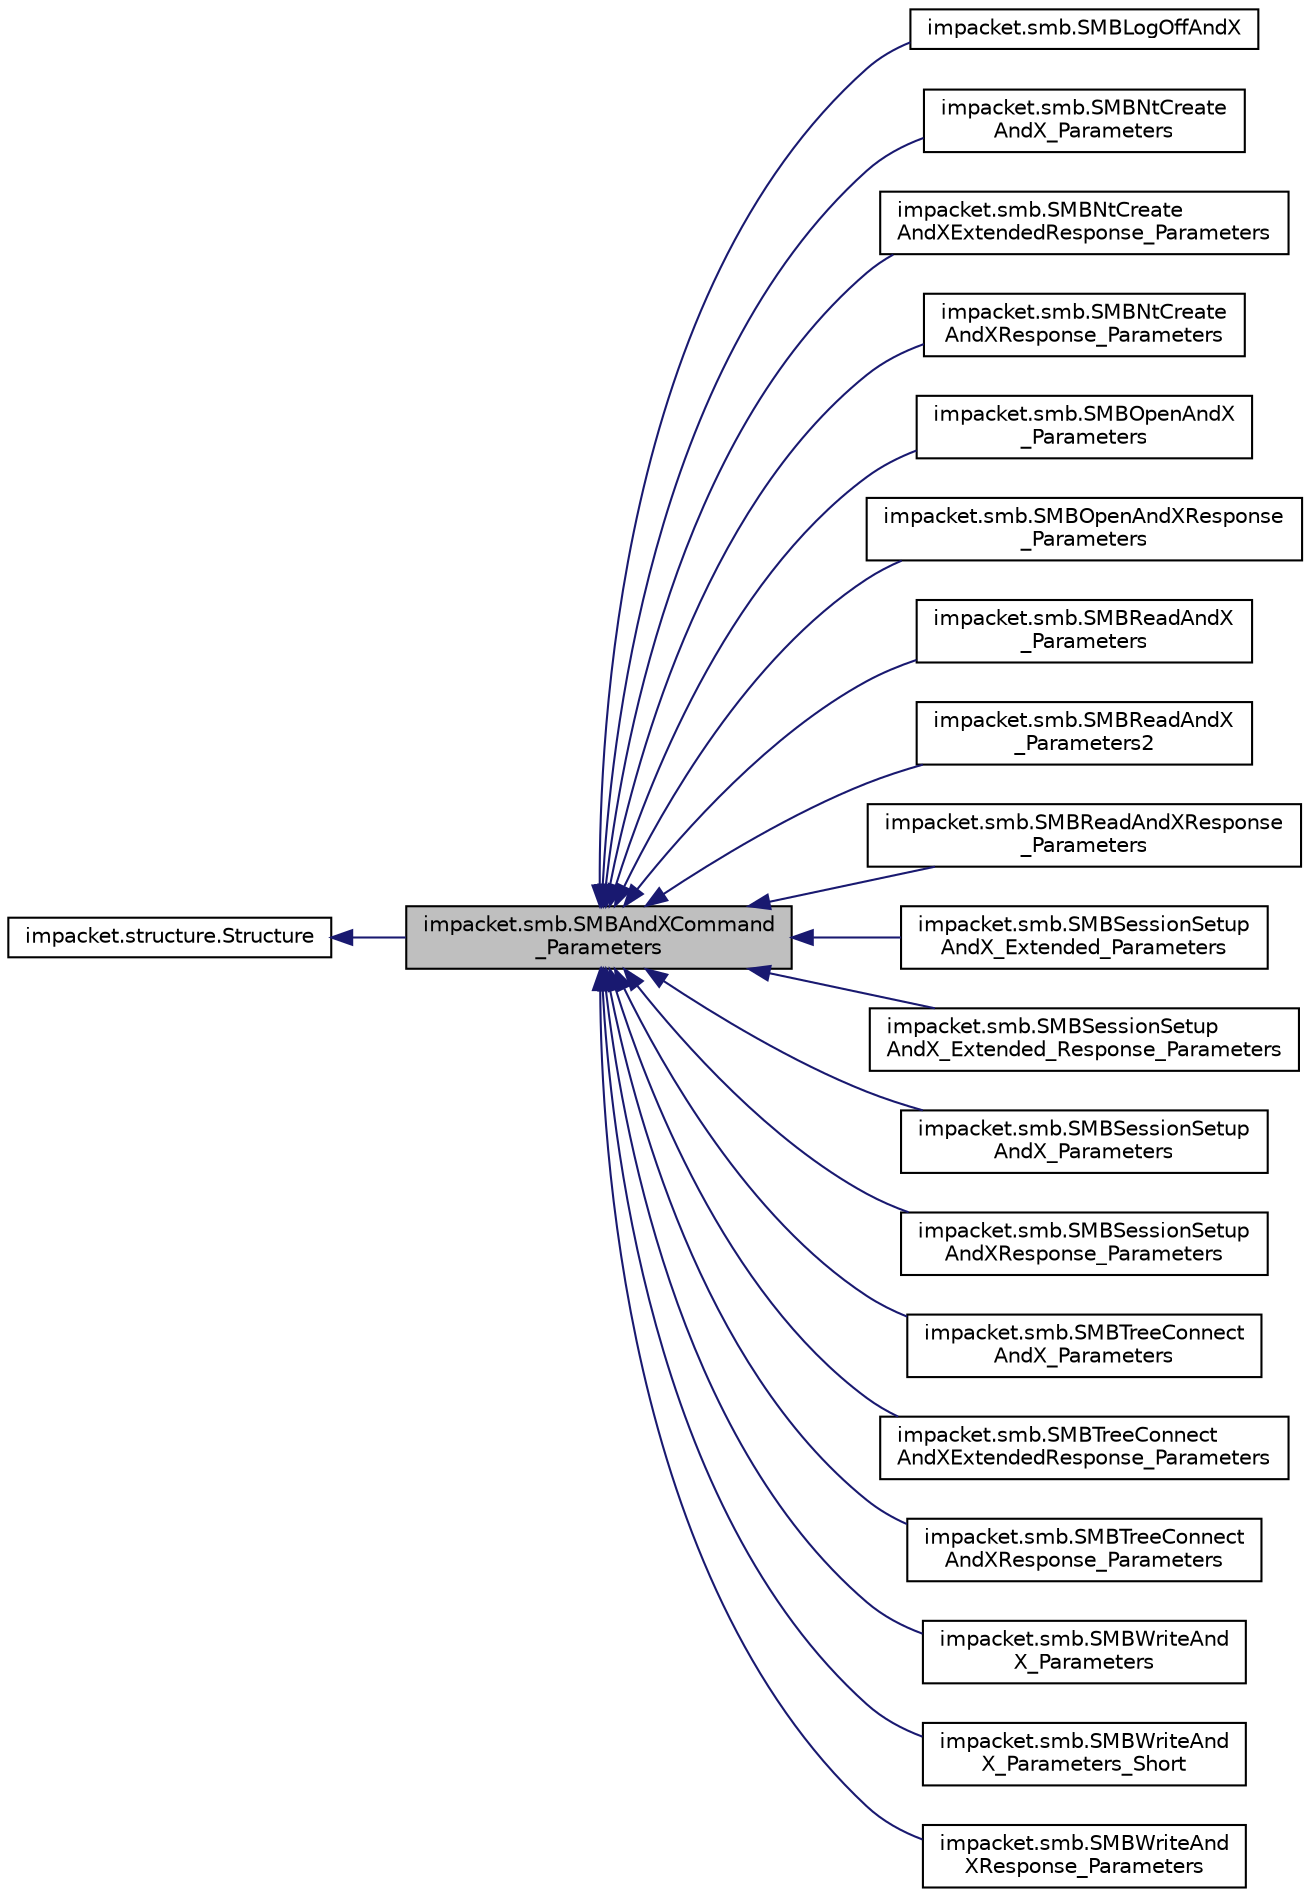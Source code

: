 digraph "impacket.smb.SMBAndXCommand_Parameters"
{
  edge [fontname="Helvetica",fontsize="10",labelfontname="Helvetica",labelfontsize="10"];
  node [fontname="Helvetica",fontsize="10",shape=record];
  rankdir="LR";
  Node0 [label="impacket.smb.SMBAndXCommand\l_Parameters",height=0.2,width=0.4,color="black", fillcolor="grey75", style="filled", fontcolor="black"];
  Node1 -> Node0 [dir="back",color="midnightblue",fontsize="10",style="solid",fontname="Helvetica"];
  Node1 [label="impacket.structure.Structure",height=0.2,width=0.4,color="black", fillcolor="white", style="filled",URL="$classimpacket_1_1structure_1_1_structure.html"];
  Node0 -> Node2 [dir="back",color="midnightblue",fontsize="10",style="solid",fontname="Helvetica"];
  Node2 [label="impacket.smb.SMBLogOffAndX",height=0.2,width=0.4,color="black", fillcolor="white", style="filled",URL="$classimpacket_1_1smb_1_1_s_m_b_log_off_and_x.html"];
  Node0 -> Node3 [dir="back",color="midnightblue",fontsize="10",style="solid",fontname="Helvetica"];
  Node3 [label="impacket.smb.SMBNtCreate\lAndX_Parameters",height=0.2,width=0.4,color="black", fillcolor="white", style="filled",URL="$classimpacket_1_1smb_1_1_s_m_b_nt_create_and_x___parameters.html"];
  Node0 -> Node4 [dir="back",color="midnightblue",fontsize="10",style="solid",fontname="Helvetica"];
  Node4 [label="impacket.smb.SMBNtCreate\lAndXExtendedResponse_Parameters",height=0.2,width=0.4,color="black", fillcolor="white", style="filled",URL="$classimpacket_1_1smb_1_1_s_m_b_nt_create_and_x_extended_response___parameters.html"];
  Node0 -> Node5 [dir="back",color="midnightblue",fontsize="10",style="solid",fontname="Helvetica"];
  Node5 [label="impacket.smb.SMBNtCreate\lAndXResponse_Parameters",height=0.2,width=0.4,color="black", fillcolor="white", style="filled",URL="$classimpacket_1_1smb_1_1_s_m_b_nt_create_and_x_response___parameters.html"];
  Node0 -> Node6 [dir="back",color="midnightblue",fontsize="10",style="solid",fontname="Helvetica"];
  Node6 [label="impacket.smb.SMBOpenAndX\l_Parameters",height=0.2,width=0.4,color="black", fillcolor="white", style="filled",URL="$classimpacket_1_1smb_1_1_s_m_b_open_and_x___parameters.html"];
  Node0 -> Node7 [dir="back",color="midnightblue",fontsize="10",style="solid",fontname="Helvetica"];
  Node7 [label="impacket.smb.SMBOpenAndXResponse\l_Parameters",height=0.2,width=0.4,color="black", fillcolor="white", style="filled",URL="$classimpacket_1_1smb_1_1_s_m_b_open_and_x_response___parameters.html"];
  Node0 -> Node8 [dir="back",color="midnightblue",fontsize="10",style="solid",fontname="Helvetica"];
  Node8 [label="impacket.smb.SMBReadAndX\l_Parameters",height=0.2,width=0.4,color="black", fillcolor="white", style="filled",URL="$classimpacket_1_1smb_1_1_s_m_b_read_and_x___parameters.html"];
  Node0 -> Node9 [dir="back",color="midnightblue",fontsize="10",style="solid",fontname="Helvetica"];
  Node9 [label="impacket.smb.SMBReadAndX\l_Parameters2",height=0.2,width=0.4,color="black", fillcolor="white", style="filled",URL="$classimpacket_1_1smb_1_1_s_m_b_read_and_x___parameters2.html"];
  Node0 -> Node10 [dir="back",color="midnightblue",fontsize="10",style="solid",fontname="Helvetica"];
  Node10 [label="impacket.smb.SMBReadAndXResponse\l_Parameters",height=0.2,width=0.4,color="black", fillcolor="white", style="filled",URL="$classimpacket_1_1smb_1_1_s_m_b_read_and_x_response___parameters.html"];
  Node0 -> Node11 [dir="back",color="midnightblue",fontsize="10",style="solid",fontname="Helvetica"];
  Node11 [label="impacket.smb.SMBSessionSetup\lAndX_Extended_Parameters",height=0.2,width=0.4,color="black", fillcolor="white", style="filled",URL="$classimpacket_1_1smb_1_1_s_m_b_session_setup_and_x___extended___parameters.html"];
  Node0 -> Node12 [dir="back",color="midnightblue",fontsize="10",style="solid",fontname="Helvetica"];
  Node12 [label="impacket.smb.SMBSessionSetup\lAndX_Extended_Response_Parameters",height=0.2,width=0.4,color="black", fillcolor="white", style="filled",URL="$classimpacket_1_1smb_1_1_s_m_b_session_setup_and_x___extended___response___parameters.html"];
  Node0 -> Node13 [dir="back",color="midnightblue",fontsize="10",style="solid",fontname="Helvetica"];
  Node13 [label="impacket.smb.SMBSessionSetup\lAndX_Parameters",height=0.2,width=0.4,color="black", fillcolor="white", style="filled",URL="$classimpacket_1_1smb_1_1_s_m_b_session_setup_and_x___parameters.html"];
  Node0 -> Node14 [dir="back",color="midnightblue",fontsize="10",style="solid",fontname="Helvetica"];
  Node14 [label="impacket.smb.SMBSessionSetup\lAndXResponse_Parameters",height=0.2,width=0.4,color="black", fillcolor="white", style="filled",URL="$classimpacket_1_1smb_1_1_s_m_b_session_setup_and_x_response___parameters.html"];
  Node0 -> Node15 [dir="back",color="midnightblue",fontsize="10",style="solid",fontname="Helvetica"];
  Node15 [label="impacket.smb.SMBTreeConnect\lAndX_Parameters",height=0.2,width=0.4,color="black", fillcolor="white", style="filled",URL="$classimpacket_1_1smb_1_1_s_m_b_tree_connect_and_x___parameters.html"];
  Node0 -> Node16 [dir="back",color="midnightblue",fontsize="10",style="solid",fontname="Helvetica"];
  Node16 [label="impacket.smb.SMBTreeConnect\lAndXExtendedResponse_Parameters",height=0.2,width=0.4,color="black", fillcolor="white", style="filled",URL="$classimpacket_1_1smb_1_1_s_m_b_tree_connect_and_x_extended_response___parameters.html"];
  Node0 -> Node17 [dir="back",color="midnightblue",fontsize="10",style="solid",fontname="Helvetica"];
  Node17 [label="impacket.smb.SMBTreeConnect\lAndXResponse_Parameters",height=0.2,width=0.4,color="black", fillcolor="white", style="filled",URL="$classimpacket_1_1smb_1_1_s_m_b_tree_connect_and_x_response___parameters.html"];
  Node0 -> Node18 [dir="back",color="midnightblue",fontsize="10",style="solid",fontname="Helvetica"];
  Node18 [label="impacket.smb.SMBWriteAnd\lX_Parameters",height=0.2,width=0.4,color="black", fillcolor="white", style="filled",URL="$classimpacket_1_1smb_1_1_s_m_b_write_and_x___parameters.html"];
  Node0 -> Node19 [dir="back",color="midnightblue",fontsize="10",style="solid",fontname="Helvetica"];
  Node19 [label="impacket.smb.SMBWriteAnd\lX_Parameters_Short",height=0.2,width=0.4,color="black", fillcolor="white", style="filled",URL="$classimpacket_1_1smb_1_1_s_m_b_write_and_x___parameters___short.html"];
  Node0 -> Node20 [dir="back",color="midnightblue",fontsize="10",style="solid",fontname="Helvetica"];
  Node20 [label="impacket.smb.SMBWriteAnd\lXResponse_Parameters",height=0.2,width=0.4,color="black", fillcolor="white", style="filled",URL="$classimpacket_1_1smb_1_1_s_m_b_write_and_x_response___parameters.html"];
}
